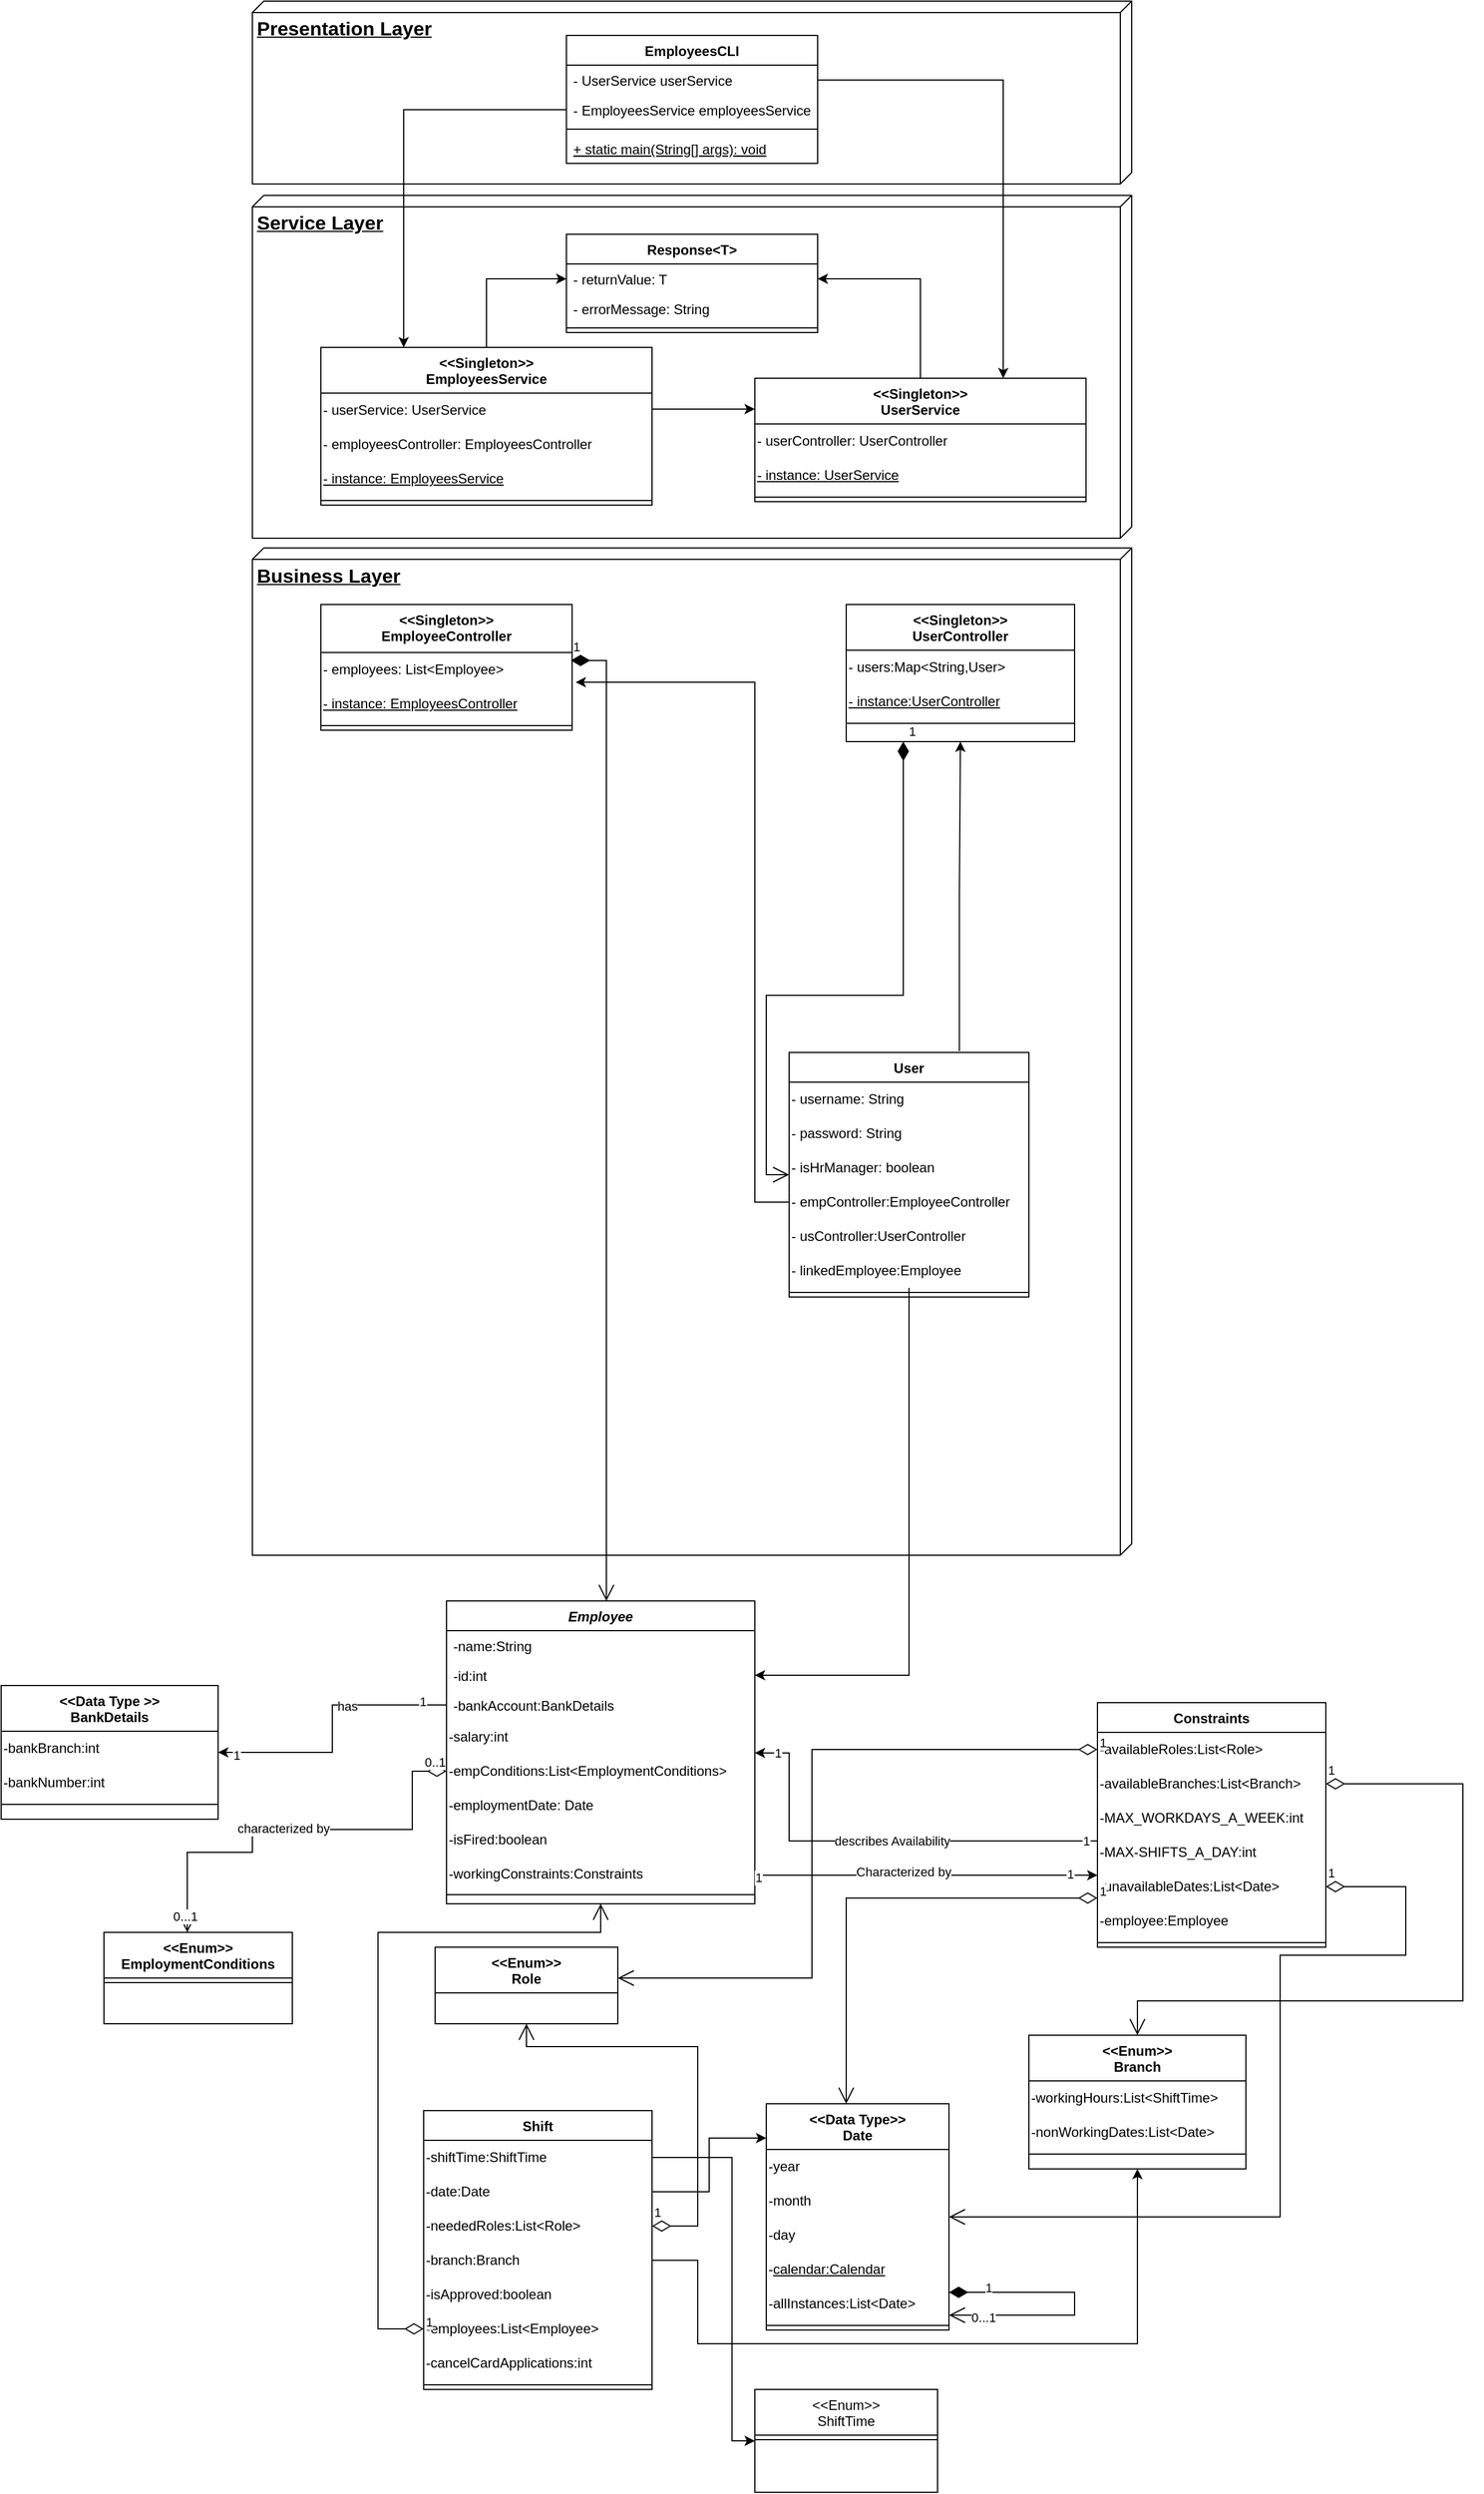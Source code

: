 <mxfile version="20.8.10" type="device"><diagram id="C5RBs43oDa-KdzZeNtuy" name="Page-1"><mxGraphModel dx="2245" dy="828" grid="1" gridSize="10" guides="1" tooltips="1" connect="1" arrows="1" fold="1" page="1" pageScale="1" pageWidth="827" pageHeight="1169" math="0" shadow="0"><root><mxCell id="WIyWlLk6GJQsqaUBKTNV-0"/><mxCell id="WIyWlLk6GJQsqaUBKTNV-1" parent="WIyWlLk6GJQsqaUBKTNV-0"/><mxCell id="zkfFHV4jXpPFQw0GAbJ--0" value="Employee" style="swimlane;fontStyle=3;align=center;verticalAlign=top;childLayout=stackLayout;horizontal=1;startSize=26;horizontalStack=0;resizeParent=1;resizeLast=0;collapsible=1;marginBottom=0;rounded=0;shadow=0;strokeWidth=1;" parent="WIyWlLk6GJQsqaUBKTNV-1" vertex="1"><mxGeometry x="-360" y="1420" width="270" height="265" as="geometry"><mxRectangle x="230" y="140" width="160" height="26" as="alternateBounds"/></mxGeometry></mxCell><mxCell id="zkfFHV4jXpPFQw0GAbJ--1" value="-name:String" style="text;align=left;verticalAlign=top;spacingLeft=4;spacingRight=4;overflow=hidden;rotatable=0;points=[[0,0.5],[1,0.5]];portConstraint=eastwest;" parent="zkfFHV4jXpPFQw0GAbJ--0" vertex="1"><mxGeometry y="26" width="270" height="26" as="geometry"/></mxCell><mxCell id="zkfFHV4jXpPFQw0GAbJ--2" value="-id:int" style="text;align=left;verticalAlign=top;spacingLeft=4;spacingRight=4;overflow=hidden;rotatable=0;points=[[0,0.5],[1,0.5]];portConstraint=eastwest;rounded=0;shadow=0;html=0;" parent="zkfFHV4jXpPFQw0GAbJ--0" vertex="1"><mxGeometry y="52" width="270" height="26" as="geometry"/></mxCell><mxCell id="zkfFHV4jXpPFQw0GAbJ--3" value="-bankAccount:BankDetails" style="text;align=left;verticalAlign=top;spacingLeft=4;spacingRight=4;overflow=hidden;rotatable=0;points=[[0,0.5],[1,0.5]];portConstraint=eastwest;rounded=0;shadow=0;html=0;" parent="zkfFHV4jXpPFQw0GAbJ--0" vertex="1"><mxGeometry y="78" width="270" height="26" as="geometry"/></mxCell><mxCell id="BTt28EI_X6qTlT3syKuB-1" value="-salary:int" style="text;html=1;align=left;verticalAlign=middle;resizable=0;points=[];autosize=1;strokeColor=none;fillColor=none;" parent="zkfFHV4jXpPFQw0GAbJ--0" vertex="1"><mxGeometry y="104" width="270" height="30" as="geometry"/></mxCell><mxCell id="BTt28EI_X6qTlT3syKuB-4" value="-empConditions:List&amp;lt;EmploymentConditions&amp;gt;" style="text;html=1;align=left;verticalAlign=middle;resizable=0;points=[];autosize=1;strokeColor=none;fillColor=none;" parent="zkfFHV4jXpPFQw0GAbJ--0" vertex="1"><mxGeometry y="134" width="270" height="30" as="geometry"/></mxCell><mxCell id="BTt28EI_X6qTlT3syKuB-5" value="-employmentDate: Date" style="text;html=1;align=left;verticalAlign=middle;resizable=0;points=[];autosize=1;strokeColor=none;fillColor=none;" parent="zkfFHV4jXpPFQw0GAbJ--0" vertex="1"><mxGeometry y="164" width="270" height="30" as="geometry"/></mxCell><mxCell id="62ZQvkJC0TwxKtBlI4pa-23" value="-isFired:boolean" style="text;html=1;align=left;verticalAlign=middle;resizable=0;points=[];autosize=1;strokeColor=none;fillColor=none;" parent="zkfFHV4jXpPFQw0GAbJ--0" vertex="1"><mxGeometry y="194" width="270" height="30" as="geometry"/></mxCell><mxCell id="BTt28EI_X6qTlT3syKuB-2" value="-workingConstraints:Constraints" style="text;html=1;align=left;verticalAlign=middle;resizable=0;points=[];autosize=1;strokeColor=none;fillColor=none;" parent="zkfFHV4jXpPFQw0GAbJ--0" vertex="1"><mxGeometry y="224" width="270" height="30" as="geometry"/></mxCell><mxCell id="zkfFHV4jXpPFQw0GAbJ--4" value="" style="line;html=1;strokeWidth=1;align=left;verticalAlign=middle;spacingTop=-1;spacingLeft=3;spacingRight=3;rotatable=0;labelPosition=right;points=[];portConstraint=eastwest;" parent="zkfFHV4jXpPFQw0GAbJ--0" vertex="1"><mxGeometry y="254" width="270" height="6" as="geometry"/></mxCell><mxCell id="zkfFHV4jXpPFQw0GAbJ--13" value="Shift" style="swimlane;fontStyle=1;align=center;verticalAlign=top;childLayout=stackLayout;horizontal=1;startSize=26;horizontalStack=0;resizeParent=1;resizeLast=0;collapsible=1;marginBottom=0;rounded=0;shadow=0;strokeWidth=1;" parent="WIyWlLk6GJQsqaUBKTNV-1" vertex="1"><mxGeometry x="-380" y="1866" width="200" height="244" as="geometry"><mxRectangle x="340" y="380" width="170" height="26" as="alternateBounds"/></mxGeometry></mxCell><mxCell id="TPDy2men3T0ADZxq4F-W-40" value="-shiftTime:ShiftTime" style="text;html=1;align=left;verticalAlign=middle;resizable=0;points=[];autosize=1;strokeColor=none;fillColor=none;" parent="zkfFHV4jXpPFQw0GAbJ--13" vertex="1"><mxGeometry y="26" width="200" height="30" as="geometry"/></mxCell><mxCell id="TPDy2men3T0ADZxq4F-W-39" value="-date:Date" style="text;html=1;align=left;verticalAlign=middle;resizable=0;points=[];autosize=1;strokeColor=none;fillColor=none;" parent="zkfFHV4jXpPFQw0GAbJ--13" vertex="1"><mxGeometry y="56" width="200" height="30" as="geometry"/></mxCell><mxCell id="TPDy2men3T0ADZxq4F-W-49" value="-neededRoles:List&amp;lt;Role&amp;gt;" style="text;html=1;align=left;verticalAlign=middle;resizable=0;points=[];autosize=1;strokeColor=none;fillColor=none;" parent="zkfFHV4jXpPFQw0GAbJ--13" vertex="1"><mxGeometry y="86" width="200" height="30" as="geometry"/></mxCell><mxCell id="2aoBsy9uFWrHVeQdkBPF-12" value="-branch:Branch" style="text;html=1;align=left;verticalAlign=middle;resizable=0;points=[];autosize=1;strokeColor=none;fillColor=none;" parent="zkfFHV4jXpPFQw0GAbJ--13" vertex="1"><mxGeometry y="116" width="200" height="30" as="geometry"/></mxCell><mxCell id="2aoBsy9uFWrHVeQdkBPF-5" value="-isApproved:boolean" style="text;html=1;align=left;verticalAlign=middle;resizable=0;points=[];autosize=1;strokeColor=none;fillColor=none;" parent="zkfFHV4jXpPFQw0GAbJ--13" vertex="1"><mxGeometry y="146" width="200" height="30" as="geometry"/></mxCell><mxCell id="2aoBsy9uFWrHVeQdkBPF-8" value="-employees:List&amp;lt;Employee&amp;gt;" style="text;html=1;align=left;verticalAlign=middle;resizable=0;points=[];autosize=1;strokeColor=none;fillColor=none;" parent="zkfFHV4jXpPFQw0GAbJ--13" vertex="1"><mxGeometry y="176" width="200" height="30" as="geometry"/></mxCell><mxCell id="62ZQvkJC0TwxKtBlI4pa-14" value="-cancelCardApplications:int" style="text;html=1;align=left;verticalAlign=middle;resizable=0;points=[];autosize=1;strokeColor=none;fillColor=none;" parent="zkfFHV4jXpPFQw0GAbJ--13" vertex="1"><mxGeometry y="206" width="200" height="30" as="geometry"/></mxCell><mxCell id="zkfFHV4jXpPFQw0GAbJ--15" value="" style="line;html=1;strokeWidth=1;align=left;verticalAlign=middle;spacingTop=-1;spacingLeft=3;spacingRight=3;rotatable=0;labelPosition=right;points=[];portConstraint=eastwest;" parent="zkfFHV4jXpPFQw0GAbJ--13" vertex="1"><mxGeometry y="236" width="200" height="8" as="geometry"/></mxCell><mxCell id="TPDy2men3T0ADZxq4F-W-0" value="&lt;&lt;Data Type&gt;&gt;&#10;Date" style="swimlane;fontStyle=1;align=center;verticalAlign=top;childLayout=stackLayout;horizontal=1;startSize=40;horizontalStack=0;resizeParent=1;resizeLast=0;collapsible=1;marginBottom=0;rounded=0;shadow=0;strokeWidth=1;" parent="WIyWlLk6GJQsqaUBKTNV-1" vertex="1"><mxGeometry x="-80" y="1860" width="160" height="198" as="geometry"><mxRectangle x="340" y="380" width="170" height="26" as="alternateBounds"/></mxGeometry></mxCell><mxCell id="2aoBsy9uFWrHVeQdkBPF-11" value="-year" style="text;html=1;align=left;verticalAlign=middle;resizable=0;points=[];autosize=1;strokeColor=none;fillColor=none;" parent="TPDy2men3T0ADZxq4F-W-0" vertex="1"><mxGeometry y="40" width="160" height="30" as="geometry"/></mxCell><mxCell id="2aoBsy9uFWrHVeQdkBPF-10" value="-month" style="text;html=1;align=left;verticalAlign=middle;resizable=0;points=[];autosize=1;strokeColor=none;fillColor=none;" parent="TPDy2men3T0ADZxq4F-W-0" vertex="1"><mxGeometry y="70" width="160" height="30" as="geometry"/></mxCell><mxCell id="2aoBsy9uFWrHVeQdkBPF-9" value="-day" style="text;html=1;align=left;verticalAlign=middle;resizable=0;points=[];autosize=1;strokeColor=none;fillColor=none;" parent="TPDy2men3T0ADZxq4F-W-0" vertex="1"><mxGeometry y="100" width="160" height="30" as="geometry"/></mxCell><mxCell id="TPDy2men3T0ADZxq4F-W-27" value="-&lt;u&gt;calendar:Calendar&lt;/u&gt;" style="text;html=1;align=left;verticalAlign=middle;resizable=0;points=[];autosize=1;strokeColor=none;fillColor=none;" parent="TPDy2men3T0ADZxq4F-W-0" vertex="1"><mxGeometry y="130" width="160" height="30" as="geometry"/></mxCell><mxCell id="62ZQvkJC0TwxKtBlI4pa-15" value="-allInstances:List&amp;lt;Date&amp;gt;" style="text;html=1;align=left;verticalAlign=middle;resizable=0;points=[];autosize=1;strokeColor=none;fillColor=none;" parent="TPDy2men3T0ADZxq4F-W-0" vertex="1"><mxGeometry y="160" width="160" height="30" as="geometry"/></mxCell><mxCell id="TPDy2men3T0ADZxq4F-W-2" value="" style="line;html=1;strokeWidth=1;align=left;verticalAlign=middle;spacingTop=-1;spacingLeft=3;spacingRight=3;rotatable=0;labelPosition=right;points=[];portConstraint=eastwest;" parent="TPDy2men3T0ADZxq4F-W-0" vertex="1"><mxGeometry y="190" width="160" height="8" as="geometry"/></mxCell><mxCell id="62ZQvkJC0TwxKtBlI4pa-57" value="1" style="endArrow=open;html=1;endSize=12;startArrow=diamondThin;startSize=14;startFill=1;edgeStyle=orthogonalEdgeStyle;align=left;verticalAlign=bottom;rounded=0;" parent="TPDy2men3T0ADZxq4F-W-0" source="62ZQvkJC0TwxKtBlI4pa-15" target="62ZQvkJC0TwxKtBlI4pa-15" edge="1"><mxGeometry x="-0.75" y="-5" relative="1" as="geometry"><mxPoint x="190" y="170" as="sourcePoint"/><mxPoint x="200" y="250" as="targetPoint"/><Array as="points"><mxPoint x="270" y="165"/><mxPoint x="270" y="185"/></Array><mxPoint as="offset"/></mxGeometry></mxCell><mxCell id="62ZQvkJC0TwxKtBlI4pa-59" value="0...1" style="edgeLabel;html=1;align=center;verticalAlign=middle;resizable=0;points=[];" parent="62ZQvkJC0TwxKtBlI4pa-57" vertex="1" connectable="0"><mxGeometry x="0.754" y="2" relative="1" as="geometry"><mxPoint as="offset"/></mxGeometry></mxCell><mxCell id="TPDy2men3T0ADZxq4F-W-6" value="&lt;&lt;Enum&gt;&gt;&#10;ShiftTime" style="swimlane;fontStyle=0;align=center;verticalAlign=top;childLayout=stackLayout;horizontal=1;startSize=40;horizontalStack=0;resizeParent=1;resizeLast=0;collapsible=1;marginBottom=0;rounded=0;shadow=0;strokeWidth=1;" parent="WIyWlLk6GJQsqaUBKTNV-1" vertex="1"><mxGeometry x="-90" y="2110" width="160" height="90" as="geometry"><mxRectangle x="340" y="380" width="170" height="26" as="alternateBounds"/></mxGeometry></mxCell><mxCell id="TPDy2men3T0ADZxq4F-W-8" value="" style="line;html=1;strokeWidth=1;align=left;verticalAlign=middle;spacingTop=-1;spacingLeft=3;spacingRight=3;rotatable=0;labelPosition=right;points=[];portConstraint=eastwest;" parent="TPDy2men3T0ADZxq4F-W-6" vertex="1"><mxGeometry y="40" width="160" height="8" as="geometry"/></mxCell><mxCell id="TPDy2men3T0ADZxq4F-W-28" value="&lt;&lt;Enum&gt;&gt;&#10;Branch" style="swimlane;fontStyle=1;align=center;verticalAlign=top;childLayout=stackLayout;horizontal=1;startSize=40;horizontalStack=0;resizeParent=1;resizeLast=0;collapsible=1;marginBottom=0;rounded=0;shadow=0;strokeWidth=1;" parent="WIyWlLk6GJQsqaUBKTNV-1" vertex="1"><mxGeometry x="150" y="1800" width="190" height="117" as="geometry"><mxRectangle x="130" y="380" width="160" height="26" as="alternateBounds"/></mxGeometry></mxCell><mxCell id="2aoBsy9uFWrHVeQdkBPF-2" value="-workingHours:List&amp;lt;ShiftTime&amp;gt;" style="text;html=1;align=left;verticalAlign=middle;resizable=0;points=[];autosize=1;strokeColor=none;fillColor=none;" parent="TPDy2men3T0ADZxq4F-W-28" vertex="1"><mxGeometry y="40" width="190" height="30" as="geometry"/></mxCell><mxCell id="TPDy2men3T0ADZxq4F-W-41" value="-nonWorkingDates:List&amp;lt;Date&amp;gt;" style="text;html=1;align=left;verticalAlign=middle;resizable=0;points=[];autosize=1;strokeColor=none;fillColor=none;" parent="TPDy2men3T0ADZxq4F-W-28" vertex="1"><mxGeometry y="70" width="190" height="30" as="geometry"/></mxCell><mxCell id="TPDy2men3T0ADZxq4F-W-31" value="" style="line;html=1;strokeWidth=1;align=left;verticalAlign=middle;spacingTop=-1;spacingLeft=3;spacingRight=3;rotatable=0;labelPosition=right;points=[];portConstraint=eastwest;" parent="TPDy2men3T0ADZxq4F-W-28" vertex="1"><mxGeometry y="100" width="190" height="8" as="geometry"/></mxCell><mxCell id="TPDy2men3T0ADZxq4F-W-52" value="Constraints" style="swimlane;fontStyle=1;align=center;verticalAlign=top;childLayout=stackLayout;horizontal=1;startSize=26;horizontalStack=0;resizeParent=1;resizeLast=0;collapsible=1;marginBottom=0;rounded=0;shadow=0;strokeWidth=1;" parent="WIyWlLk6GJQsqaUBKTNV-1" vertex="1"><mxGeometry x="210" y="1509" width="200" height="214" as="geometry"><mxRectangle x="130" y="380" width="160" height="26" as="alternateBounds"/></mxGeometry></mxCell><mxCell id="TPDy2men3T0ADZxq4F-W-56" value="-availableRoles:List&amp;lt;Role&amp;gt;" style="text;html=1;align=left;verticalAlign=middle;resizable=0;points=[];autosize=1;strokeColor=none;fillColor=none;" parent="TPDy2men3T0ADZxq4F-W-52" vertex="1"><mxGeometry y="26" width="200" height="30" as="geometry"/></mxCell><mxCell id="TPDy2men3T0ADZxq4F-W-57" value="-availableBranches:List&amp;lt;Branch&amp;gt;" style="text;html=1;align=left;verticalAlign=middle;resizable=0;points=[];autosize=1;strokeColor=none;fillColor=none;" parent="TPDy2men3T0ADZxq4F-W-52" vertex="1"><mxGeometry y="56" width="200" height="30" as="geometry"/></mxCell><mxCell id="TPDy2men3T0ADZxq4F-W-58" value="-MAX_WORKDAYS_A_WEEK:int" style="text;html=1;align=left;verticalAlign=middle;resizable=0;points=[];autosize=1;strokeColor=none;fillColor=none;" parent="TPDy2men3T0ADZxq4F-W-52" vertex="1"><mxGeometry y="86" width="200" height="30" as="geometry"/></mxCell><mxCell id="62ZQvkJC0TwxKtBlI4pa-29" value="-MAX-SHIFTS_A_DAY:int" style="text;html=1;align=left;verticalAlign=middle;resizable=0;points=[];autosize=1;strokeColor=none;fillColor=none;" parent="TPDy2men3T0ADZxq4F-W-52" vertex="1"><mxGeometry y="116" width="200" height="30" as="geometry"/></mxCell><mxCell id="TPDy2men3T0ADZxq4F-W-59" value="-unavailableDates:List&amp;lt;Date&amp;gt;" style="text;html=1;align=left;verticalAlign=middle;resizable=0;points=[];autosize=1;strokeColor=none;fillColor=none;" parent="TPDy2men3T0ADZxq4F-W-52" vertex="1"><mxGeometry y="146" width="200" height="30" as="geometry"/></mxCell><mxCell id="62ZQvkJC0TwxKtBlI4pa-28" value="-employee:Employee" style="text;html=1;align=left;verticalAlign=middle;resizable=0;points=[];autosize=1;strokeColor=none;fillColor=none;" parent="TPDy2men3T0ADZxq4F-W-52" vertex="1"><mxGeometry y="176" width="200" height="30" as="geometry"/></mxCell><mxCell id="TPDy2men3T0ADZxq4F-W-54" value="" style="line;html=1;strokeWidth=1;align=left;verticalAlign=middle;spacingTop=-1;spacingLeft=3;spacingRight=3;rotatable=0;labelPosition=right;points=[];portConstraint=eastwest;" parent="TPDy2men3T0ADZxq4F-W-52" vertex="1"><mxGeometry y="206" width="200" height="8" as="geometry"/></mxCell><mxCell id="TPDy2men3T0ADZxq4F-W-60" value="&lt;&lt;Enum&gt;&gt;&#10;Role" style="swimlane;fontStyle=1;align=center;verticalAlign=top;childLayout=stackLayout;horizontal=1;startSize=40;horizontalStack=0;resizeParent=1;resizeLast=0;collapsible=1;marginBottom=0;rounded=0;shadow=0;strokeWidth=1;" parent="WIyWlLk6GJQsqaUBKTNV-1" vertex="1"><mxGeometry x="-370" y="1723" width="160" height="67" as="geometry"><mxRectangle x="130" y="380" width="160" height="26" as="alternateBounds"/></mxGeometry></mxCell><mxCell id="TPDy2men3T0ADZxq4F-W-61" value="" style="line;html=1;strokeWidth=1;align=left;verticalAlign=middle;spacingTop=-1;spacingLeft=3;spacingRight=3;rotatable=0;labelPosition=right;points=[];portConstraint=eastwest;" parent="TPDy2men3T0ADZxq4F-W-60" vertex="1"><mxGeometry y="40" width="160" as="geometry"/></mxCell><mxCell id="62ZQvkJC0TwxKtBlI4pa-9" style="edgeStyle=orthogonalEdgeStyle;rounded=0;orthogonalLoop=1;jettySize=auto;html=1;" parent="WIyWlLk6GJQsqaUBKTNV-1" source="BTt28EI_X6qTlT3syKuB-2" target="TPDy2men3T0ADZxq4F-W-52" edge="1"><mxGeometry relative="1" as="geometry"><mxPoint x="180" y="1640" as="targetPoint"/><Array as="points"><mxPoint x="-30" y="1660"/><mxPoint x="-30" y="1660"/></Array></mxGeometry></mxCell><mxCell id="62ZQvkJC0TwxKtBlI4pa-10" value="Characterized by" style="edgeLabel;html=1;align=center;verticalAlign=middle;resizable=0;points=[];" parent="62ZQvkJC0TwxKtBlI4pa-9" vertex="1" connectable="0"><mxGeometry x="0.254" y="3" relative="1" as="geometry"><mxPoint x="-58" as="offset"/></mxGeometry></mxCell><mxCell id="62ZQvkJC0TwxKtBlI4pa-11" value="1" style="edgeLabel;html=1;align=center;verticalAlign=middle;resizable=0;points=[];" parent="62ZQvkJC0TwxKtBlI4pa-9" vertex="1" connectable="0"><mxGeometry x="-0.783" y="-2" relative="1" as="geometry"><mxPoint x="-30" as="offset"/></mxGeometry></mxCell><mxCell id="62ZQvkJC0TwxKtBlI4pa-12" value="1" style="edgeLabel;html=1;align=center;verticalAlign=middle;resizable=0;points=[];" parent="62ZQvkJC0TwxKtBlI4pa-9" vertex="1" connectable="0"><mxGeometry x="0.838" y="1" relative="1" as="geometry"><mxPoint as="offset"/></mxGeometry></mxCell><mxCell id="62ZQvkJC0TwxKtBlI4pa-19" value="&lt;&lt;Enum&gt;&gt;&#10;EmploymentConditions" style="swimlane;fontStyle=1;align=center;verticalAlign=top;childLayout=stackLayout;horizontal=1;startSize=40;horizontalStack=0;resizeParent=1;resizeLast=0;collapsible=1;marginBottom=0;rounded=0;shadow=0;strokeWidth=1;" parent="WIyWlLk6GJQsqaUBKTNV-1" vertex="1"><mxGeometry x="-660" y="1710" width="165" height="80" as="geometry"><mxRectangle x="130" y="380" width="160" height="26" as="alternateBounds"/></mxGeometry></mxCell><mxCell id="62ZQvkJC0TwxKtBlI4pa-21" value="" style="line;html=1;strokeWidth=1;align=left;verticalAlign=middle;spacingTop=-1;spacingLeft=3;spacingRight=3;rotatable=0;labelPosition=right;points=[];portConstraint=eastwest;" parent="62ZQvkJC0TwxKtBlI4pa-19" vertex="1"><mxGeometry y="40" width="165" height="8" as="geometry"/></mxCell><mxCell id="62ZQvkJC0TwxKtBlI4pa-24" value="&lt;&lt;Data Type &gt;&gt;&#10;BankDetails" style="swimlane;fontStyle=1;align=center;verticalAlign=top;childLayout=stackLayout;horizontal=1;startSize=40;horizontalStack=0;resizeParent=1;resizeLast=0;collapsible=1;marginBottom=0;rounded=0;shadow=0;strokeWidth=1;" parent="WIyWlLk6GJQsqaUBKTNV-1" vertex="1"><mxGeometry x="-750" y="1494" width="190" height="117" as="geometry"><mxRectangle x="130" y="380" width="160" height="26" as="alternateBounds"/></mxGeometry></mxCell><mxCell id="62ZQvkJC0TwxKtBlI4pa-25" value="-bankBranch:int" style="text;html=1;align=left;verticalAlign=middle;resizable=0;points=[];autosize=1;strokeColor=none;fillColor=none;" parent="62ZQvkJC0TwxKtBlI4pa-24" vertex="1"><mxGeometry y="40" width="190" height="30" as="geometry"/></mxCell><mxCell id="62ZQvkJC0TwxKtBlI4pa-26" value="-bankNumber:int" style="text;html=1;align=left;verticalAlign=middle;resizable=0;points=[];autosize=1;strokeColor=none;fillColor=none;" parent="62ZQvkJC0TwxKtBlI4pa-24" vertex="1"><mxGeometry y="70" width="190" height="30" as="geometry"/></mxCell><mxCell id="62ZQvkJC0TwxKtBlI4pa-27" value="" style="line;html=1;strokeWidth=1;align=left;verticalAlign=middle;spacingTop=-1;spacingLeft=3;spacingRight=3;rotatable=0;labelPosition=right;points=[];portConstraint=eastwest;" parent="62ZQvkJC0TwxKtBlI4pa-24" vertex="1"><mxGeometry y="100" width="190" height="8" as="geometry"/></mxCell><mxCell id="62ZQvkJC0TwxKtBlI4pa-31" style="edgeStyle=orthogonalEdgeStyle;rounded=0;orthogonalLoop=1;jettySize=auto;html=1;" parent="WIyWlLk6GJQsqaUBKTNV-1" target="zkfFHV4jXpPFQw0GAbJ--0" edge="1"><mxGeometry relative="1" as="geometry"><Array as="points"><mxPoint x="-60" y="1630"/><mxPoint x="-60" y="1553"/></Array><mxPoint x="210" y="1630" as="sourcePoint"/></mxGeometry></mxCell><mxCell id="62ZQvkJC0TwxKtBlI4pa-32" value="describes Availability" style="edgeLabel;html=1;align=center;verticalAlign=middle;resizable=0;points=[];" parent="62ZQvkJC0TwxKtBlI4pa-31" vertex="1" connectable="0"><mxGeometry x="0.078" relative="1" as="geometry"><mxPoint x="23" as="offset"/></mxGeometry></mxCell><mxCell id="62ZQvkJC0TwxKtBlI4pa-33" value="1" style="edgeLabel;html=1;align=center;verticalAlign=middle;resizable=0;points=[];" parent="62ZQvkJC0TwxKtBlI4pa-31" vertex="1" connectable="0"><mxGeometry x="0.893" relative="1" as="geometry"><mxPoint as="offset"/></mxGeometry></mxCell><mxCell id="62ZQvkJC0TwxKtBlI4pa-34" value="1" style="edgeLabel;html=1;align=center;verticalAlign=middle;resizable=0;points=[];" parent="62ZQvkJC0TwxKtBlI4pa-31" vertex="1" connectable="0"><mxGeometry x="-0.946" relative="1" as="geometry"><mxPoint as="offset"/></mxGeometry></mxCell><mxCell id="62ZQvkJC0TwxKtBlI4pa-39" value="1" style="endArrow=open;html=1;endSize=12;startArrow=diamondThin;startSize=14;startFill=0;edgeStyle=orthogonalEdgeStyle;align=left;verticalAlign=bottom;rounded=0;entryX=1;entryY=0.403;entryDx=0;entryDy=0;entryPerimeter=0;" parent="WIyWlLk6GJQsqaUBKTNV-1" source="TPDy2men3T0ADZxq4F-W-56" target="TPDy2men3T0ADZxq4F-W-60" edge="1"><mxGeometry x="-1" y="3" relative="1" as="geometry"><mxPoint x="-40" y="1670" as="sourcePoint"/><mxPoint x="120" y="1670" as="targetPoint"/><Array as="points"><mxPoint x="-40" y="1550"/><mxPoint x="-40" y="1750"/></Array></mxGeometry></mxCell><mxCell id="62ZQvkJC0TwxKtBlI4pa-45" value="1" style="endArrow=open;html=1;endSize=12;startArrow=diamondThin;startSize=14;startFill=0;edgeStyle=orthogonalEdgeStyle;align=left;verticalAlign=bottom;rounded=0;" parent="WIyWlLk6GJQsqaUBKTNV-1" source="TPDy2men3T0ADZxq4F-W-57" target="TPDy2men3T0ADZxq4F-W-28" edge="1"><mxGeometry x="-1" y="3" relative="1" as="geometry"><mxPoint x="10" y="1670" as="sourcePoint"/><mxPoint x="170" y="1670" as="targetPoint"/><Array as="points"><mxPoint x="530" y="1580"/><mxPoint x="530" y="1770"/><mxPoint x="245" y="1770"/></Array></mxGeometry></mxCell><mxCell id="62ZQvkJC0TwxKtBlI4pa-46" value="1" style="endArrow=open;html=1;endSize=12;startArrow=diamondThin;startSize=14;startFill=0;edgeStyle=orthogonalEdgeStyle;align=left;verticalAlign=bottom;rounded=0;" parent="WIyWlLk6GJQsqaUBKTNV-1" source="TPDy2men3T0ADZxq4F-W-59" target="TPDy2men3T0ADZxq4F-W-0" edge="1"><mxGeometry x="-1" y="3" relative="1" as="geometry"><mxPoint x="665" y="1650" as="sourcePoint"/><mxPoint x="550" y="1800" as="targetPoint"/><Array as="points"><mxPoint x="480" y="1670"/><mxPoint x="480" y="1730"/><mxPoint x="370" y="1730"/></Array></mxGeometry></mxCell><mxCell id="62ZQvkJC0TwxKtBlI4pa-48" style="edgeStyle=orthogonalEdgeStyle;rounded=0;orthogonalLoop=1;jettySize=auto;html=1;" parent="WIyWlLk6GJQsqaUBKTNV-1" source="zkfFHV4jXpPFQw0GAbJ--3" target="62ZQvkJC0TwxKtBlI4pa-24" edge="1"><mxGeometry relative="1" as="geometry"/></mxCell><mxCell id="62ZQvkJC0TwxKtBlI4pa-49" value="has" style="edgeLabel;html=1;align=center;verticalAlign=middle;resizable=0;points=[];" parent="62ZQvkJC0TwxKtBlI4pa-48" vertex="1" connectable="0"><mxGeometry x="-0.281" y="1" relative="1" as="geometry"><mxPoint as="offset"/></mxGeometry></mxCell><mxCell id="62ZQvkJC0TwxKtBlI4pa-50" value="1" style="edgeLabel;html=1;align=center;verticalAlign=middle;resizable=0;points=[];" parent="62ZQvkJC0TwxKtBlI4pa-48" vertex="1" connectable="0"><mxGeometry x="0.866" y="2" relative="1" as="geometry"><mxPoint as="offset"/></mxGeometry></mxCell><mxCell id="62ZQvkJC0TwxKtBlI4pa-51" value="1" style="edgeLabel;html=1;align=center;verticalAlign=middle;resizable=0;points=[];" parent="62ZQvkJC0TwxKtBlI4pa-48" vertex="1" connectable="0"><mxGeometry x="-0.828" y="-3" relative="1" as="geometry"><mxPoint as="offset"/></mxGeometry></mxCell><mxCell id="62ZQvkJC0TwxKtBlI4pa-52" value="1" style="endArrow=open;html=1;endSize=12;startArrow=diamondThin;startSize=14;startFill=0;edgeStyle=orthogonalEdgeStyle;align=left;verticalAlign=bottom;rounded=0;" parent="WIyWlLk6GJQsqaUBKTNV-1" source="TPDy2men3T0ADZxq4F-W-59" target="TPDy2men3T0ADZxq4F-W-0" edge="1"><mxGeometry x="-1" y="3" relative="1" as="geometry"><mxPoint x="210" y="1670" as="sourcePoint"/><mxPoint x="-210" y="1870" as="targetPoint"/><Array as="points"><mxPoint x="-10" y="1680"/></Array></mxGeometry></mxCell><mxCell id="62ZQvkJC0TwxKtBlI4pa-53" value="0..1" style="endArrow=open;html=1;endSize=12;startArrow=diamondThin;startSize=14;startFill=0;edgeStyle=orthogonalEdgeStyle;align=left;verticalAlign=bottom;rounded=0;" parent="WIyWlLk6GJQsqaUBKTNV-1" source="BTt28EI_X6qTlT3syKuB-4" target="62ZQvkJC0TwxKtBlI4pa-19" edge="1"><mxGeometry x="-0.883" y="1" relative="1" as="geometry"><mxPoint x="-450" y="1620" as="sourcePoint"/><mxPoint x="-870" y="1820" as="targetPoint"/><Array as="points"><mxPoint x="-390" y="1569"/><mxPoint x="-390" y="1620"/><mxPoint x="-530" y="1620"/><mxPoint x="-530" y="1640"/><mxPoint x="-587" y="1640"/></Array><mxPoint as="offset"/></mxGeometry></mxCell><mxCell id="62ZQvkJC0TwxKtBlI4pa-54" value="characterized by" style="edgeLabel;html=1;align=center;verticalAlign=middle;resizable=0;points=[];" parent="62ZQvkJC0TwxKtBlI4pa-53" vertex="1" connectable="0"><mxGeometry x="0.055" y="-1" relative="1" as="geometry"><mxPoint as="offset"/></mxGeometry></mxCell><mxCell id="62ZQvkJC0TwxKtBlI4pa-55" value="0...1" style="edgeLabel;html=1;align=center;verticalAlign=middle;resizable=0;points=[];" parent="62ZQvkJC0TwxKtBlI4pa-53" vertex="1" connectable="0"><mxGeometry x="0.92" y="-2" relative="1" as="geometry"><mxPoint as="offset"/></mxGeometry></mxCell><mxCell id="62ZQvkJC0TwxKtBlI4pa-56" value="1" style="endArrow=open;html=1;endSize=12;startArrow=diamondThin;startSize=14;startFill=0;edgeStyle=orthogonalEdgeStyle;align=left;verticalAlign=bottom;rounded=0;" parent="WIyWlLk6GJQsqaUBKTNV-1" source="TPDy2men3T0ADZxq4F-W-49" target="TPDy2men3T0ADZxq4F-W-60" edge="1"><mxGeometry x="-1" y="3" relative="1" as="geometry"><mxPoint x="175" y="1710" as="sourcePoint"/><mxPoint x="-245" y="1910" as="targetPoint"/><Array as="points"><mxPoint x="-140" y="1967"/><mxPoint x="-140" y="1810"/><mxPoint x="-290" y="1810"/></Array></mxGeometry></mxCell><mxCell id="62ZQvkJC0TwxKtBlI4pa-60" style="edgeStyle=orthogonalEdgeStyle;rounded=0;orthogonalLoop=1;jettySize=auto;html=1;" parent="WIyWlLk6GJQsqaUBKTNV-1" source="TPDy2men3T0ADZxq4F-W-40" target="TPDy2men3T0ADZxq4F-W-6" edge="1"><mxGeometry relative="1" as="geometry"><Array as="points"><mxPoint x="-110" y="1907"/><mxPoint x="-110" y="2155"/></Array></mxGeometry></mxCell><mxCell id="62ZQvkJC0TwxKtBlI4pa-61" style="edgeStyle=orthogonalEdgeStyle;rounded=0;orthogonalLoop=1;jettySize=auto;html=1;" parent="WIyWlLk6GJQsqaUBKTNV-1" source="TPDy2men3T0ADZxq4F-W-39" target="TPDy2men3T0ADZxq4F-W-0" edge="1"><mxGeometry relative="1" as="geometry"><Array as="points"><mxPoint x="-130" y="1937"/><mxPoint x="-130" y="1890"/></Array></mxGeometry></mxCell><mxCell id="62ZQvkJC0TwxKtBlI4pa-62" style="edgeStyle=orthogonalEdgeStyle;rounded=0;orthogonalLoop=1;jettySize=auto;html=1;" parent="WIyWlLk6GJQsqaUBKTNV-1" source="2aoBsy9uFWrHVeQdkBPF-12" target="TPDy2men3T0ADZxq4F-W-28" edge="1"><mxGeometry relative="1" as="geometry"><Array as="points"><mxPoint x="-140" y="1997"/><mxPoint x="-140" y="2070"/><mxPoint x="245" y="2070"/></Array></mxGeometry></mxCell><mxCell id="62ZQvkJC0TwxKtBlI4pa-63" value="1" style="endArrow=open;html=1;endSize=12;startArrow=diamondThin;startSize=14;startFill=0;edgeStyle=orthogonalEdgeStyle;align=left;verticalAlign=bottom;rounded=0;" parent="WIyWlLk6GJQsqaUBKTNV-1" source="2aoBsy9uFWrHVeQdkBPF-8" target="zkfFHV4jXpPFQw0GAbJ--0" edge="1"><mxGeometry x="-1" y="3" relative="1" as="geometry"><mxPoint x="-400" y="2040" as="sourcePoint"/><mxPoint x="-480" y="2050" as="targetPoint"/><Array as="points"><mxPoint x="-420" y="2057"/><mxPoint x="-420" y="1710"/><mxPoint x="-225" y="1710"/></Array></mxGeometry></mxCell><mxCell id="3nhxtxOCKIJYej11kyEG-0" value="&lt;b&gt;Presentation Layer&lt;/b&gt;" style="verticalAlign=top;align=left;spacingTop=8;spacingLeft=2;spacingRight=12;shape=cube;size=10;direction=south;fontStyle=4;html=1;fontSize=17;" vertex="1" parent="WIyWlLk6GJQsqaUBKTNV-1"><mxGeometry x="-530" y="20" width="770" height="160" as="geometry"/></mxCell><mxCell id="3nhxtxOCKIJYej11kyEG-1" value="EmployeesCLI" style="swimlane;fontStyle=1;align=center;verticalAlign=top;childLayout=stackLayout;horizontal=1;startSize=26;horizontalStack=0;resizeParent=1;resizeParentMax=0;resizeLast=0;collapsible=1;marginBottom=0;" vertex="1" parent="WIyWlLk6GJQsqaUBKTNV-1"><mxGeometry x="-255" y="50" width="220" height="112" as="geometry"/></mxCell><mxCell id="3nhxtxOCKIJYej11kyEG-40" value="- UserService userService" style="text;strokeColor=none;fillColor=none;align=left;verticalAlign=top;spacingLeft=4;spacingRight=4;overflow=hidden;rotatable=0;points=[[0,0.5],[1,0.5]];portConstraint=eastwest;fontStyle=0" vertex="1" parent="3nhxtxOCKIJYej11kyEG-1"><mxGeometry y="26" width="220" height="26" as="geometry"/></mxCell><mxCell id="3nhxtxOCKIJYej11kyEG-41" value="- EmployeesService employeesService" style="text;strokeColor=none;fillColor=none;align=left;verticalAlign=top;spacingLeft=4;spacingRight=4;overflow=hidden;rotatable=0;points=[[0,0.5],[1,0.5]];portConstraint=eastwest;fontStyle=0" vertex="1" parent="3nhxtxOCKIJYej11kyEG-1"><mxGeometry y="52" width="220" height="26" as="geometry"/></mxCell><mxCell id="3nhxtxOCKIJYej11kyEG-7" value="" style="line;strokeWidth=1;fillColor=none;align=left;verticalAlign=middle;spacingTop=-1;spacingLeft=3;spacingRight=3;rotatable=0;labelPosition=right;points=[];portConstraint=eastwest;" vertex="1" parent="3nhxtxOCKIJYej11kyEG-1"><mxGeometry y="78" width="220" height="8" as="geometry"/></mxCell><mxCell id="3nhxtxOCKIJYej11kyEG-9" value="+ static main(String[] args): void" style="text;strokeColor=none;fillColor=none;align=left;verticalAlign=top;spacingLeft=4;spacingRight=4;overflow=hidden;rotatable=0;points=[[0,0.5],[1,0.5]];portConstraint=eastwest;fontStyle=4" vertex="1" parent="3nhxtxOCKIJYej11kyEG-1"><mxGeometry y="86" width="220" height="26" as="geometry"/></mxCell><mxCell id="3nhxtxOCKIJYej11kyEG-10" value="&lt;b&gt;Service Layer&lt;/b&gt;" style="verticalAlign=top;align=left;spacingTop=8;spacingLeft=2;spacingRight=12;shape=cube;size=10;direction=south;fontStyle=4;html=1;fontSize=17;" vertex="1" parent="WIyWlLk6GJQsqaUBKTNV-1"><mxGeometry x="-530" y="190" width="770" height="300" as="geometry"/></mxCell><mxCell id="3nhxtxOCKIJYej11kyEG-47" style="edgeStyle=orthogonalEdgeStyle;rounded=0;orthogonalLoop=1;jettySize=auto;html=1;entryX=0.25;entryY=0;entryDx=0;entryDy=0;exitX=0;exitY=0.5;exitDx=0;exitDy=0;" edge="1" parent="WIyWlLk6GJQsqaUBKTNV-1" source="3nhxtxOCKIJYej11kyEG-41" target="3nhxtxOCKIJYej11kyEG-15"><mxGeometry relative="1" as="geometry"><Array as="points"><mxPoint x="-397" y="115"/></Array></mxGeometry></mxCell><mxCell id="3nhxtxOCKIJYej11kyEG-44" style="edgeStyle=orthogonalEdgeStyle;rounded=0;orthogonalLoop=1;jettySize=auto;html=1;entryX=0;entryY=0.25;entryDx=0;entryDy=0;" edge="1" parent="WIyWlLk6GJQsqaUBKTNV-1" source="3nhxtxOCKIJYej11kyEG-15" target="3nhxtxOCKIJYej11kyEG-23"><mxGeometry relative="1" as="geometry"><Array as="points"><mxPoint x="-160" y="377"/><mxPoint x="-160" y="377"/></Array></mxGeometry></mxCell><mxCell id="3nhxtxOCKIJYej11kyEG-45" style="edgeStyle=orthogonalEdgeStyle;rounded=0;orthogonalLoop=1;jettySize=auto;html=1;entryX=0;entryY=0.5;entryDx=0;entryDy=0;" edge="1" parent="WIyWlLk6GJQsqaUBKTNV-1" source="3nhxtxOCKIJYej11kyEG-15" target="3nhxtxOCKIJYej11kyEG-38"><mxGeometry relative="1" as="geometry"/></mxCell><mxCell id="3nhxtxOCKIJYej11kyEG-15" value="&lt;&lt;Singleton&gt;&gt;&#10;EmployeesService" style="swimlane;fontStyle=1;align=center;verticalAlign=top;childLayout=stackLayout;horizontal=1;startSize=40;horizontalStack=0;resizeParent=1;resizeLast=0;collapsible=1;marginBottom=0;rounded=0;shadow=0;strokeWidth=1;" vertex="1" parent="WIyWlLk6GJQsqaUBKTNV-1"><mxGeometry x="-470" y="323" width="290" height="138" as="geometry"><mxRectangle x="130" y="380" width="160" height="26" as="alternateBounds"/></mxGeometry></mxCell><mxCell id="3nhxtxOCKIJYej11kyEG-42" value="- userService: UserService" style="text;html=1;align=left;verticalAlign=middle;resizable=0;points=[];autosize=1;strokeColor=none;fillColor=none;" vertex="1" parent="3nhxtxOCKIJYej11kyEG-15"><mxGeometry y="40" width="290" height="30" as="geometry"/></mxCell><mxCell id="3nhxtxOCKIJYej11kyEG-16" value="- employeesController: EmployeesController" style="text;html=1;align=left;verticalAlign=middle;resizable=0;points=[];autosize=1;strokeColor=none;fillColor=none;" vertex="1" parent="3nhxtxOCKIJYej11kyEG-15"><mxGeometry y="70" width="290" height="30" as="geometry"/></mxCell><mxCell id="3nhxtxOCKIJYej11kyEG-51" value="&lt;u&gt;- instance: EmployeesService&lt;/u&gt;" style="text;html=1;align=left;verticalAlign=middle;resizable=0;points=[];autosize=1;strokeColor=none;fillColor=none;" vertex="1" parent="3nhxtxOCKIJYej11kyEG-15"><mxGeometry y="100" width="290" height="30" as="geometry"/></mxCell><mxCell id="3nhxtxOCKIJYej11kyEG-18" value="" style="line;html=1;strokeWidth=1;align=left;verticalAlign=middle;spacingTop=-1;spacingLeft=3;spacingRight=3;rotatable=0;labelPosition=right;points=[];portConstraint=eastwest;" vertex="1" parent="3nhxtxOCKIJYej11kyEG-15"><mxGeometry y="130" width="290" height="8" as="geometry"/></mxCell><mxCell id="3nhxtxOCKIJYej11kyEG-46" style="edgeStyle=orthogonalEdgeStyle;rounded=0;orthogonalLoop=1;jettySize=auto;html=1;entryX=1;entryY=0.5;entryDx=0;entryDy=0;" edge="1" parent="WIyWlLk6GJQsqaUBKTNV-1" source="3nhxtxOCKIJYej11kyEG-23" target="3nhxtxOCKIJYej11kyEG-38"><mxGeometry relative="1" as="geometry"/></mxCell><mxCell id="3nhxtxOCKIJYej11kyEG-23" value="&lt;&lt;Singleton&gt;&gt;&#10;UserService" style="swimlane;fontStyle=1;align=center;verticalAlign=top;childLayout=stackLayout;horizontal=1;startSize=40;horizontalStack=0;resizeParent=1;resizeLast=0;collapsible=1;marginBottom=0;rounded=0;shadow=0;strokeWidth=1;" vertex="1" parent="WIyWlLk6GJQsqaUBKTNV-1"><mxGeometry x="-90" y="350" width="290" height="108" as="geometry"><mxRectangle x="130" y="380" width="160" height="26" as="alternateBounds"/></mxGeometry></mxCell><mxCell id="3nhxtxOCKIJYej11kyEG-24" value="- userController: UserController" style="text;html=1;align=left;verticalAlign=middle;resizable=0;points=[];autosize=1;strokeColor=none;fillColor=none;" vertex="1" parent="3nhxtxOCKIJYej11kyEG-23"><mxGeometry y="40" width="290" height="30" as="geometry"/></mxCell><mxCell id="3nhxtxOCKIJYej11kyEG-52" value="&lt;u&gt;- instance: UserService&lt;/u&gt;" style="text;html=1;align=left;verticalAlign=middle;resizable=0;points=[];autosize=1;strokeColor=none;fillColor=none;" vertex="1" parent="3nhxtxOCKIJYej11kyEG-23"><mxGeometry y="70" width="290" height="30" as="geometry"/></mxCell><mxCell id="3nhxtxOCKIJYej11kyEG-25" value="" style="line;html=1;strokeWidth=1;align=left;verticalAlign=middle;spacingTop=-1;spacingLeft=3;spacingRight=3;rotatable=0;labelPosition=right;points=[];portConstraint=eastwest;" vertex="1" parent="3nhxtxOCKIJYej11kyEG-23"><mxGeometry y="100" width="290" height="8" as="geometry"/></mxCell><mxCell id="3nhxtxOCKIJYej11kyEG-36" value="Response&lt;T&gt;" style="swimlane;fontStyle=1;align=center;verticalAlign=top;childLayout=stackLayout;horizontal=1;startSize=26;horizontalStack=0;resizeParent=1;resizeParentMax=0;resizeLast=0;collapsible=1;marginBottom=0;" vertex="1" parent="WIyWlLk6GJQsqaUBKTNV-1"><mxGeometry x="-255" y="224" width="220" height="86" as="geometry"/></mxCell><mxCell id="3nhxtxOCKIJYej11kyEG-38" value="- returnValue: T" style="text;strokeColor=none;fillColor=none;align=left;verticalAlign=top;spacingLeft=4;spacingRight=4;overflow=hidden;rotatable=0;points=[[0,0.5],[1,0.5]];portConstraint=eastwest;" vertex="1" parent="3nhxtxOCKIJYej11kyEG-36"><mxGeometry y="26" width="220" height="26" as="geometry"/></mxCell><mxCell id="3nhxtxOCKIJYej11kyEG-39" value="- errorMessage: String" style="text;strokeColor=none;fillColor=none;align=left;verticalAlign=top;spacingLeft=4;spacingRight=4;overflow=hidden;rotatable=0;points=[[0,0.5],[1,0.5]];portConstraint=eastwest;fontStyle=0" vertex="1" parent="3nhxtxOCKIJYej11kyEG-36"><mxGeometry y="52" width="220" height="26" as="geometry"/></mxCell><mxCell id="3nhxtxOCKIJYej11kyEG-37" value="" style="line;strokeWidth=1;fillColor=none;align=left;verticalAlign=middle;spacingTop=-1;spacingLeft=3;spacingRight=3;rotatable=0;labelPosition=right;points=[];portConstraint=eastwest;" vertex="1" parent="3nhxtxOCKIJYej11kyEG-36"><mxGeometry y="78" width="220" height="8" as="geometry"/></mxCell><mxCell id="3nhxtxOCKIJYej11kyEG-48" style="edgeStyle=orthogonalEdgeStyle;rounded=0;orthogonalLoop=1;jettySize=auto;html=1;exitX=1;exitY=0.5;exitDx=0;exitDy=0;entryX=0.75;entryY=0;entryDx=0;entryDy=0;" edge="1" parent="WIyWlLk6GJQsqaUBKTNV-1" source="3nhxtxOCKIJYej11kyEG-40" target="3nhxtxOCKIJYej11kyEG-23"><mxGeometry relative="1" as="geometry"/></mxCell><mxCell id="3nhxtxOCKIJYej11kyEG-49" value="&lt;b&gt;Business Layer&lt;/b&gt;" style="verticalAlign=top;align=left;spacingTop=8;spacingLeft=2;spacingRight=12;shape=cube;size=10;direction=south;fontStyle=4;html=1;fontSize=17;" vertex="1" parent="WIyWlLk6GJQsqaUBKTNV-1"><mxGeometry x="-530" y="498.5" width="770" height="881.5" as="geometry"/></mxCell><mxCell id="TPDy2men3T0ADZxq4F-W-15" value="&lt;&lt;Singleton&gt;&gt;&#10;EmployeeController" style="swimlane;fontStyle=1;align=center;verticalAlign=top;childLayout=stackLayout;horizontal=1;startSize=42;horizontalStack=0;resizeParent=1;resizeLast=0;collapsible=1;marginBottom=0;rounded=0;shadow=0;strokeWidth=1;" parent="WIyWlLk6GJQsqaUBKTNV-1" vertex="1"><mxGeometry x="-470" y="548" width="220" height="110" as="geometry"><mxRectangle x="130" y="380" width="160" height="26" as="alternateBounds"/></mxGeometry></mxCell><mxCell id="62ZQvkJC0TwxKtBlI4pa-22" value="- employees: List&amp;lt;Employee&amp;gt;&amp;nbsp;" style="text;html=1;align=left;verticalAlign=middle;resizable=0;points=[];autosize=1;strokeColor=none;fillColor=none;" parent="TPDy2men3T0ADZxq4F-W-15" vertex="1"><mxGeometry y="42" width="220" height="30" as="geometry"/></mxCell><mxCell id="3nhxtxOCKIJYej11kyEG-50" value="&lt;u&gt;- instance: EmployeesController&lt;/u&gt;" style="text;html=1;align=left;verticalAlign=middle;resizable=0;points=[];autosize=1;strokeColor=none;fillColor=none;" vertex="1" parent="TPDy2men3T0ADZxq4F-W-15"><mxGeometry y="72" width="220" height="30" as="geometry"/></mxCell><mxCell id="TPDy2men3T0ADZxq4F-W-18" value="" style="line;html=1;strokeWidth=1;align=left;verticalAlign=middle;spacingTop=-1;spacingLeft=3;spacingRight=3;rotatable=0;labelPosition=right;points=[];portConstraint=eastwest;" parent="TPDy2men3T0ADZxq4F-W-15" vertex="1"><mxGeometry y="102" width="220" height="8" as="geometry"/></mxCell><mxCell id="62ZQvkJC0TwxKtBlI4pa-65" style="edgeStyle=orthogonalEdgeStyle;rounded=0;orthogonalLoop=1;jettySize=auto;html=1;entryX=1.014;entryY=0.867;entryDx=0;entryDy=0;entryPerimeter=0;" parent="WIyWlLk6GJQsqaUBKTNV-1" source="62ZQvkJC0TwxKtBlI4pa-16" target="62ZQvkJC0TwxKtBlI4pa-22" edge="1"><mxGeometry relative="1" as="geometry"><Array as="points"><mxPoint x="-90" y="1071"/><mxPoint x="-90" y="616"/></Array></mxGeometry></mxCell><mxCell id="62ZQvkJC0TwxKtBlI4pa-64" value="1" style="endArrow=open;html=1;endSize=12;startArrow=diamondThin;startSize=14;startFill=1;edgeStyle=orthogonalEdgeStyle;align=left;verticalAlign=bottom;rounded=0;exitX=0.995;exitY=0.233;exitDx=0;exitDy=0;exitPerimeter=0;" parent="WIyWlLk6GJQsqaUBKTNV-1" source="62ZQvkJC0TwxKtBlI4pa-22" target="zkfFHV4jXpPFQw0GAbJ--0" edge="1"><mxGeometry x="-1" y="3" relative="1" as="geometry"><mxPoint x="-80" y="440" as="sourcePoint"/><mxPoint x="80" y="440" as="targetPoint"/><Array as="points"><mxPoint x="-220" y="597"/><mxPoint x="-220" y="1563"/></Array></mxGeometry></mxCell><mxCell id="TPDy2men3T0ADZxq4F-W-9" value="User" style="swimlane;fontStyle=1;align=center;verticalAlign=top;childLayout=stackLayout;horizontal=1;startSize=26;horizontalStack=0;resizeParent=1;resizeLast=0;collapsible=1;marginBottom=0;rounded=0;shadow=0;strokeWidth=1;" parent="WIyWlLk6GJQsqaUBKTNV-1" vertex="1"><mxGeometry x="-60" y="940" width="210" height="214" as="geometry"><mxRectangle x="130" y="380" width="160" height="26" as="alternateBounds"/></mxGeometry></mxCell><mxCell id="TPDy2men3T0ADZxq4F-W-69" value="- username: String" style="text;html=1;align=left;verticalAlign=middle;resizable=0;points=[];autosize=1;strokeColor=none;fillColor=none;" parent="TPDy2men3T0ADZxq4F-W-9" vertex="1"><mxGeometry y="26" width="210" height="30" as="geometry"/></mxCell><mxCell id="TPDy2men3T0ADZxq4F-W-72" value="- password: String" style="text;html=1;align=left;verticalAlign=middle;resizable=0;points=[];autosize=1;strokeColor=none;fillColor=none;" parent="TPDy2men3T0ADZxq4F-W-9" vertex="1"><mxGeometry y="56" width="210" height="30" as="geometry"/></mxCell><mxCell id="2aoBsy9uFWrHVeQdkBPF-0" value="- isHrManager: boolean" style="text;html=1;align=left;verticalAlign=middle;resizable=0;points=[];autosize=1;strokeColor=none;fillColor=none;" parent="TPDy2men3T0ADZxq4F-W-9" vertex="1"><mxGeometry y="86" width="210" height="30" as="geometry"/></mxCell><mxCell id="62ZQvkJC0TwxKtBlI4pa-16" value="- empController:EmployeeController" style="text;html=1;align=left;verticalAlign=middle;resizable=0;points=[];autosize=1;strokeColor=none;fillColor=none;" parent="TPDy2men3T0ADZxq4F-W-9" vertex="1"><mxGeometry y="116" width="210" height="30" as="geometry"/></mxCell><mxCell id="62ZQvkJC0TwxKtBlI4pa-17" value="- usController:UserController" style="text;html=1;align=left;verticalAlign=middle;resizable=0;points=[];autosize=1;strokeColor=none;fillColor=none;" parent="TPDy2men3T0ADZxq4F-W-9" vertex="1"><mxGeometry y="146" width="210" height="30" as="geometry"/></mxCell><mxCell id="2aoBsy9uFWrHVeQdkBPF-1" value="- linkedEmployee:Employee" style="text;html=1;align=left;verticalAlign=middle;resizable=0;points=[];autosize=1;strokeColor=none;fillColor=none;" parent="TPDy2men3T0ADZxq4F-W-9" vertex="1"><mxGeometry y="176" width="210" height="30" as="geometry"/></mxCell><mxCell id="TPDy2men3T0ADZxq4F-W-12" value="" style="line;html=1;strokeWidth=1;align=left;verticalAlign=middle;spacingTop=-1;spacingLeft=3;spacingRight=3;rotatable=0;labelPosition=right;points=[];portConstraint=eastwest;" parent="TPDy2men3T0ADZxq4F-W-9" vertex="1"><mxGeometry y="206" width="210" height="8" as="geometry"/></mxCell><mxCell id="62ZQvkJC0TwxKtBlI4pa-69" value="1" style="endArrow=open;html=1;endSize=12;startArrow=diamondThin;startSize=14;startFill=1;edgeStyle=orthogonalEdgeStyle;align=left;verticalAlign=bottom;rounded=0;exitX=0.25;exitY=1;exitDx=0;exitDy=0;" parent="WIyWlLk6GJQsqaUBKTNV-1" source="TPDy2men3T0ADZxq4F-W-21" target="TPDy2men3T0ADZxq4F-W-9" edge="1"><mxGeometry x="-1" y="3" relative="1" as="geometry"><mxPoint x="-140" y="880" as="sourcePoint"/><mxPoint x="20" y="880" as="targetPoint"/><Array as="points"><mxPoint x="40" y="890"/><mxPoint x="-80" y="890"/><mxPoint x="-80" y="1047"/></Array></mxGeometry></mxCell><mxCell id="62ZQvkJC0TwxKtBlI4pa-66" style="edgeStyle=orthogonalEdgeStyle;rounded=0;orthogonalLoop=1;jettySize=auto;html=1;exitX=0.71;exitY=-0.005;exitDx=0;exitDy=0;exitPerimeter=0;" parent="WIyWlLk6GJQsqaUBKTNV-1" source="TPDy2men3T0ADZxq4F-W-9" target="TPDy2men3T0ADZxq4F-W-21" edge="1"><mxGeometry relative="1" as="geometry"><Array as="points"/></mxGeometry></mxCell><mxCell id="62ZQvkJC0TwxKtBlI4pa-68" style="edgeStyle=orthogonalEdgeStyle;rounded=0;orthogonalLoop=1;jettySize=auto;html=1;entryX=1;entryY=0.5;entryDx=0;entryDy=0;" parent="WIyWlLk6GJQsqaUBKTNV-1" source="2aoBsy9uFWrHVeQdkBPF-1" target="zkfFHV4jXpPFQw0GAbJ--2" edge="1"><mxGeometry relative="1" as="geometry"><Array as="points"><mxPoint x="45" y="1485"/></Array></mxGeometry></mxCell><mxCell id="TPDy2men3T0ADZxq4F-W-21" value="&lt;&lt;Singleton&gt;&gt;&#10;UserController" style="swimlane;fontStyle=1;align=center;verticalAlign=top;childLayout=stackLayout;horizontal=1;startSize=40;horizontalStack=0;resizeParent=1;resizeLast=0;collapsible=1;marginBottom=0;rounded=0;shadow=0;strokeWidth=1;" parent="WIyWlLk6GJQsqaUBKTNV-1" vertex="1"><mxGeometry x="-10" y="548" width="200" height="120" as="geometry"><mxRectangle x="130" y="380" width="160" height="26" as="alternateBounds"/></mxGeometry></mxCell><mxCell id="2aoBsy9uFWrHVeQdkBPF-13" value="- users:Map&amp;lt;String,User&amp;gt;" style="text;html=1;align=left;verticalAlign=middle;resizable=0;points=[];autosize=1;strokeColor=none;fillColor=none;" parent="TPDy2men3T0ADZxq4F-W-21" vertex="1"><mxGeometry y="40" width="200" height="30" as="geometry"/></mxCell><mxCell id="62ZQvkJC0TwxKtBlI4pa-18" value="&lt;u&gt;- instance:UserController&lt;/u&gt;" style="text;html=1;align=left;verticalAlign=middle;resizable=0;points=[];autosize=1;strokeColor=none;fillColor=none;" parent="TPDy2men3T0ADZxq4F-W-21" vertex="1"><mxGeometry y="70" width="200" height="30" as="geometry"/></mxCell><mxCell id="TPDy2men3T0ADZxq4F-W-24" value="" style="line;html=1;strokeWidth=1;align=left;verticalAlign=middle;spacingTop=-1;spacingLeft=3;spacingRight=3;rotatable=0;labelPosition=right;points=[];portConstraint=eastwest;" parent="TPDy2men3T0ADZxq4F-W-21" vertex="1"><mxGeometry y="100" width="200" height="8" as="geometry"/></mxCell></root></mxGraphModel></diagram></mxfile>